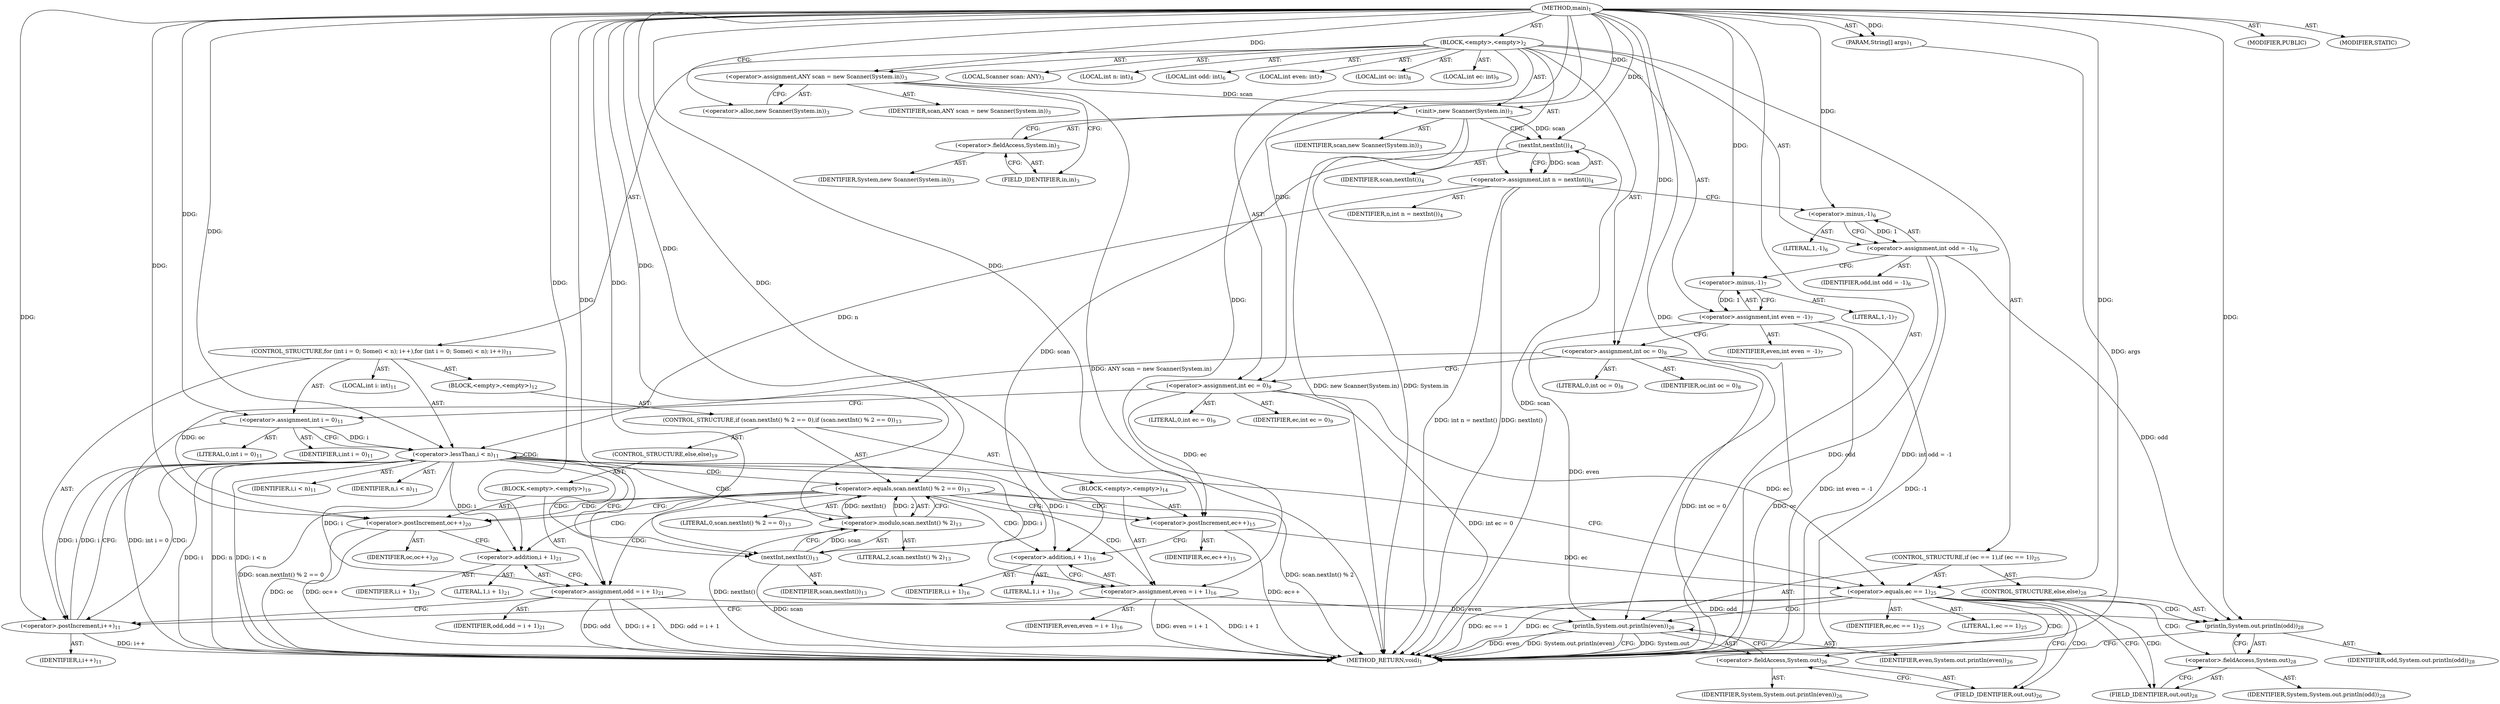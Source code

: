 digraph "main" {  
"19" [label = <(METHOD,main)<SUB>1</SUB>> ]
"20" [label = <(PARAM,String[] args)<SUB>1</SUB>> ]
"21" [label = <(BLOCK,&lt;empty&gt;,&lt;empty&gt;)<SUB>2</SUB>> ]
"4" [label = <(LOCAL,Scanner scan: ANY)<SUB>3</SUB>> ]
"22" [label = <(&lt;operator&gt;.assignment,ANY scan = new Scanner(System.in))<SUB>3</SUB>> ]
"23" [label = <(IDENTIFIER,scan,ANY scan = new Scanner(System.in))<SUB>3</SUB>> ]
"24" [label = <(&lt;operator&gt;.alloc,new Scanner(System.in))<SUB>3</SUB>> ]
"25" [label = <(&lt;init&gt;,new Scanner(System.in))<SUB>3</SUB>> ]
"3" [label = <(IDENTIFIER,scan,new Scanner(System.in))<SUB>3</SUB>> ]
"26" [label = <(&lt;operator&gt;.fieldAccess,System.in)<SUB>3</SUB>> ]
"27" [label = <(IDENTIFIER,System,new Scanner(System.in))<SUB>3</SUB>> ]
"28" [label = <(FIELD_IDENTIFIER,in,in)<SUB>3</SUB>> ]
"29" [label = <(LOCAL,int n: int)<SUB>4</SUB>> ]
"30" [label = <(&lt;operator&gt;.assignment,int n = nextInt())<SUB>4</SUB>> ]
"31" [label = <(IDENTIFIER,n,int n = nextInt())<SUB>4</SUB>> ]
"32" [label = <(nextInt,nextInt())<SUB>4</SUB>> ]
"33" [label = <(IDENTIFIER,scan,nextInt())<SUB>4</SUB>> ]
"34" [label = <(LOCAL,int odd: int)<SUB>6</SUB>> ]
"35" [label = <(&lt;operator&gt;.assignment,int odd = -1)<SUB>6</SUB>> ]
"36" [label = <(IDENTIFIER,odd,int odd = -1)<SUB>6</SUB>> ]
"37" [label = <(&lt;operator&gt;.minus,-1)<SUB>6</SUB>> ]
"38" [label = <(LITERAL,1,-1)<SUB>6</SUB>> ]
"39" [label = <(LOCAL,int even: int)<SUB>7</SUB>> ]
"40" [label = <(&lt;operator&gt;.assignment,int even = -1)<SUB>7</SUB>> ]
"41" [label = <(IDENTIFIER,even,int even = -1)<SUB>7</SUB>> ]
"42" [label = <(&lt;operator&gt;.minus,-1)<SUB>7</SUB>> ]
"43" [label = <(LITERAL,1,-1)<SUB>7</SUB>> ]
"44" [label = <(LOCAL,int oc: int)<SUB>8</SUB>> ]
"45" [label = <(&lt;operator&gt;.assignment,int oc = 0)<SUB>8</SUB>> ]
"46" [label = <(IDENTIFIER,oc,int oc = 0)<SUB>8</SUB>> ]
"47" [label = <(LITERAL,0,int oc = 0)<SUB>8</SUB>> ]
"48" [label = <(LOCAL,int ec: int)<SUB>9</SUB>> ]
"49" [label = <(&lt;operator&gt;.assignment,int ec = 0)<SUB>9</SUB>> ]
"50" [label = <(IDENTIFIER,ec,int ec = 0)<SUB>9</SUB>> ]
"51" [label = <(LITERAL,0,int ec = 0)<SUB>9</SUB>> ]
"52" [label = <(CONTROL_STRUCTURE,for (int i = 0; Some(i &lt; n); i++),for (int i = 0; Some(i &lt; n); i++))<SUB>11</SUB>> ]
"53" [label = <(LOCAL,int i: int)<SUB>11</SUB>> ]
"54" [label = <(&lt;operator&gt;.assignment,int i = 0)<SUB>11</SUB>> ]
"55" [label = <(IDENTIFIER,i,int i = 0)<SUB>11</SUB>> ]
"56" [label = <(LITERAL,0,int i = 0)<SUB>11</SUB>> ]
"57" [label = <(&lt;operator&gt;.lessThan,i &lt; n)<SUB>11</SUB>> ]
"58" [label = <(IDENTIFIER,i,i &lt; n)<SUB>11</SUB>> ]
"59" [label = <(IDENTIFIER,n,i &lt; n)<SUB>11</SUB>> ]
"60" [label = <(&lt;operator&gt;.postIncrement,i++)<SUB>11</SUB>> ]
"61" [label = <(IDENTIFIER,i,i++)<SUB>11</SUB>> ]
"62" [label = <(BLOCK,&lt;empty&gt;,&lt;empty&gt;)<SUB>12</SUB>> ]
"63" [label = <(CONTROL_STRUCTURE,if (scan.nextInt() % 2 == 0),if (scan.nextInt() % 2 == 0))<SUB>13</SUB>> ]
"64" [label = <(&lt;operator&gt;.equals,scan.nextInt() % 2 == 0)<SUB>13</SUB>> ]
"65" [label = <(&lt;operator&gt;.modulo,scan.nextInt() % 2)<SUB>13</SUB>> ]
"66" [label = <(nextInt,nextInt())<SUB>13</SUB>> ]
"67" [label = <(IDENTIFIER,scan,nextInt())<SUB>13</SUB>> ]
"68" [label = <(LITERAL,2,scan.nextInt() % 2)<SUB>13</SUB>> ]
"69" [label = <(LITERAL,0,scan.nextInt() % 2 == 0)<SUB>13</SUB>> ]
"70" [label = <(BLOCK,&lt;empty&gt;,&lt;empty&gt;)<SUB>14</SUB>> ]
"71" [label = <(&lt;operator&gt;.postIncrement,ec++)<SUB>15</SUB>> ]
"72" [label = <(IDENTIFIER,ec,ec++)<SUB>15</SUB>> ]
"73" [label = <(&lt;operator&gt;.assignment,even = i + 1)<SUB>16</SUB>> ]
"74" [label = <(IDENTIFIER,even,even = i + 1)<SUB>16</SUB>> ]
"75" [label = <(&lt;operator&gt;.addition,i + 1)<SUB>16</SUB>> ]
"76" [label = <(IDENTIFIER,i,i + 1)<SUB>16</SUB>> ]
"77" [label = <(LITERAL,1,i + 1)<SUB>16</SUB>> ]
"78" [label = <(CONTROL_STRUCTURE,else,else)<SUB>19</SUB>> ]
"79" [label = <(BLOCK,&lt;empty&gt;,&lt;empty&gt;)<SUB>19</SUB>> ]
"80" [label = <(&lt;operator&gt;.postIncrement,oc++)<SUB>20</SUB>> ]
"81" [label = <(IDENTIFIER,oc,oc++)<SUB>20</SUB>> ]
"82" [label = <(&lt;operator&gt;.assignment,odd = i + 1)<SUB>21</SUB>> ]
"83" [label = <(IDENTIFIER,odd,odd = i + 1)<SUB>21</SUB>> ]
"84" [label = <(&lt;operator&gt;.addition,i + 1)<SUB>21</SUB>> ]
"85" [label = <(IDENTIFIER,i,i + 1)<SUB>21</SUB>> ]
"86" [label = <(LITERAL,1,i + 1)<SUB>21</SUB>> ]
"87" [label = <(CONTROL_STRUCTURE,if (ec == 1),if (ec == 1))<SUB>25</SUB>> ]
"88" [label = <(&lt;operator&gt;.equals,ec == 1)<SUB>25</SUB>> ]
"89" [label = <(IDENTIFIER,ec,ec == 1)<SUB>25</SUB>> ]
"90" [label = <(LITERAL,1,ec == 1)<SUB>25</SUB>> ]
"91" [label = <(println,System.out.println(even))<SUB>26</SUB>> ]
"92" [label = <(&lt;operator&gt;.fieldAccess,System.out)<SUB>26</SUB>> ]
"93" [label = <(IDENTIFIER,System,System.out.println(even))<SUB>26</SUB>> ]
"94" [label = <(FIELD_IDENTIFIER,out,out)<SUB>26</SUB>> ]
"95" [label = <(IDENTIFIER,even,System.out.println(even))<SUB>26</SUB>> ]
"96" [label = <(CONTROL_STRUCTURE,else,else)<SUB>28</SUB>> ]
"97" [label = <(println,System.out.println(odd))<SUB>28</SUB>> ]
"98" [label = <(&lt;operator&gt;.fieldAccess,System.out)<SUB>28</SUB>> ]
"99" [label = <(IDENTIFIER,System,System.out.println(odd))<SUB>28</SUB>> ]
"100" [label = <(FIELD_IDENTIFIER,out,out)<SUB>28</SUB>> ]
"101" [label = <(IDENTIFIER,odd,System.out.println(odd))<SUB>28</SUB>> ]
"102" [label = <(MODIFIER,PUBLIC)> ]
"103" [label = <(MODIFIER,STATIC)> ]
"104" [label = <(METHOD_RETURN,void)<SUB>1</SUB>> ]
  "19" -> "20"  [ label = "AST: "] 
  "19" -> "21"  [ label = "AST: "] 
  "19" -> "102"  [ label = "AST: "] 
  "19" -> "103"  [ label = "AST: "] 
  "19" -> "104"  [ label = "AST: "] 
  "21" -> "4"  [ label = "AST: "] 
  "21" -> "22"  [ label = "AST: "] 
  "21" -> "25"  [ label = "AST: "] 
  "21" -> "29"  [ label = "AST: "] 
  "21" -> "30"  [ label = "AST: "] 
  "21" -> "34"  [ label = "AST: "] 
  "21" -> "35"  [ label = "AST: "] 
  "21" -> "39"  [ label = "AST: "] 
  "21" -> "40"  [ label = "AST: "] 
  "21" -> "44"  [ label = "AST: "] 
  "21" -> "45"  [ label = "AST: "] 
  "21" -> "48"  [ label = "AST: "] 
  "21" -> "49"  [ label = "AST: "] 
  "21" -> "52"  [ label = "AST: "] 
  "21" -> "87"  [ label = "AST: "] 
  "22" -> "23"  [ label = "AST: "] 
  "22" -> "24"  [ label = "AST: "] 
  "25" -> "3"  [ label = "AST: "] 
  "25" -> "26"  [ label = "AST: "] 
  "26" -> "27"  [ label = "AST: "] 
  "26" -> "28"  [ label = "AST: "] 
  "30" -> "31"  [ label = "AST: "] 
  "30" -> "32"  [ label = "AST: "] 
  "32" -> "33"  [ label = "AST: "] 
  "35" -> "36"  [ label = "AST: "] 
  "35" -> "37"  [ label = "AST: "] 
  "37" -> "38"  [ label = "AST: "] 
  "40" -> "41"  [ label = "AST: "] 
  "40" -> "42"  [ label = "AST: "] 
  "42" -> "43"  [ label = "AST: "] 
  "45" -> "46"  [ label = "AST: "] 
  "45" -> "47"  [ label = "AST: "] 
  "49" -> "50"  [ label = "AST: "] 
  "49" -> "51"  [ label = "AST: "] 
  "52" -> "53"  [ label = "AST: "] 
  "52" -> "54"  [ label = "AST: "] 
  "52" -> "57"  [ label = "AST: "] 
  "52" -> "60"  [ label = "AST: "] 
  "52" -> "62"  [ label = "AST: "] 
  "54" -> "55"  [ label = "AST: "] 
  "54" -> "56"  [ label = "AST: "] 
  "57" -> "58"  [ label = "AST: "] 
  "57" -> "59"  [ label = "AST: "] 
  "60" -> "61"  [ label = "AST: "] 
  "62" -> "63"  [ label = "AST: "] 
  "63" -> "64"  [ label = "AST: "] 
  "63" -> "70"  [ label = "AST: "] 
  "63" -> "78"  [ label = "AST: "] 
  "64" -> "65"  [ label = "AST: "] 
  "64" -> "69"  [ label = "AST: "] 
  "65" -> "66"  [ label = "AST: "] 
  "65" -> "68"  [ label = "AST: "] 
  "66" -> "67"  [ label = "AST: "] 
  "70" -> "71"  [ label = "AST: "] 
  "70" -> "73"  [ label = "AST: "] 
  "71" -> "72"  [ label = "AST: "] 
  "73" -> "74"  [ label = "AST: "] 
  "73" -> "75"  [ label = "AST: "] 
  "75" -> "76"  [ label = "AST: "] 
  "75" -> "77"  [ label = "AST: "] 
  "78" -> "79"  [ label = "AST: "] 
  "79" -> "80"  [ label = "AST: "] 
  "79" -> "82"  [ label = "AST: "] 
  "80" -> "81"  [ label = "AST: "] 
  "82" -> "83"  [ label = "AST: "] 
  "82" -> "84"  [ label = "AST: "] 
  "84" -> "85"  [ label = "AST: "] 
  "84" -> "86"  [ label = "AST: "] 
  "87" -> "88"  [ label = "AST: "] 
  "87" -> "91"  [ label = "AST: "] 
  "87" -> "96"  [ label = "AST: "] 
  "88" -> "89"  [ label = "AST: "] 
  "88" -> "90"  [ label = "AST: "] 
  "91" -> "92"  [ label = "AST: "] 
  "91" -> "95"  [ label = "AST: "] 
  "92" -> "93"  [ label = "AST: "] 
  "92" -> "94"  [ label = "AST: "] 
  "96" -> "97"  [ label = "AST: "] 
  "97" -> "98"  [ label = "AST: "] 
  "97" -> "101"  [ label = "AST: "] 
  "98" -> "99"  [ label = "AST: "] 
  "98" -> "100"  [ label = "AST: "] 
  "22" -> "28"  [ label = "CFG: "] 
  "25" -> "32"  [ label = "CFG: "] 
  "30" -> "37"  [ label = "CFG: "] 
  "35" -> "42"  [ label = "CFG: "] 
  "40" -> "45"  [ label = "CFG: "] 
  "45" -> "49"  [ label = "CFG: "] 
  "49" -> "54"  [ label = "CFG: "] 
  "24" -> "22"  [ label = "CFG: "] 
  "26" -> "25"  [ label = "CFG: "] 
  "32" -> "30"  [ label = "CFG: "] 
  "37" -> "35"  [ label = "CFG: "] 
  "42" -> "40"  [ label = "CFG: "] 
  "54" -> "57"  [ label = "CFG: "] 
  "57" -> "66"  [ label = "CFG: "] 
  "57" -> "88"  [ label = "CFG: "] 
  "60" -> "57"  [ label = "CFG: "] 
  "88" -> "94"  [ label = "CFG: "] 
  "88" -> "100"  [ label = "CFG: "] 
  "91" -> "104"  [ label = "CFG: "] 
  "28" -> "26"  [ label = "CFG: "] 
  "92" -> "91"  [ label = "CFG: "] 
  "97" -> "104"  [ label = "CFG: "] 
  "64" -> "71"  [ label = "CFG: "] 
  "64" -> "80"  [ label = "CFG: "] 
  "94" -> "92"  [ label = "CFG: "] 
  "98" -> "97"  [ label = "CFG: "] 
  "65" -> "64"  [ label = "CFG: "] 
  "71" -> "75"  [ label = "CFG: "] 
  "73" -> "60"  [ label = "CFG: "] 
  "100" -> "98"  [ label = "CFG: "] 
  "66" -> "65"  [ label = "CFG: "] 
  "75" -> "73"  [ label = "CFG: "] 
  "80" -> "84"  [ label = "CFG: "] 
  "82" -> "60"  [ label = "CFG: "] 
  "84" -> "82"  [ label = "CFG: "] 
  "19" -> "24"  [ label = "CFG: "] 
  "20" -> "104"  [ label = "DDG: args"] 
  "22" -> "104"  [ label = "DDG: ANY scan = new Scanner(System.in)"] 
  "25" -> "104"  [ label = "DDG: System.in"] 
  "25" -> "104"  [ label = "DDG: new Scanner(System.in)"] 
  "32" -> "104"  [ label = "DDG: scan"] 
  "30" -> "104"  [ label = "DDG: nextInt()"] 
  "30" -> "104"  [ label = "DDG: int n = nextInt()"] 
  "35" -> "104"  [ label = "DDG: odd"] 
  "35" -> "104"  [ label = "DDG: int odd = -1"] 
  "40" -> "104"  [ label = "DDG: -1"] 
  "40" -> "104"  [ label = "DDG: int even = -1"] 
  "45" -> "104"  [ label = "DDG: oc"] 
  "45" -> "104"  [ label = "DDG: int oc = 0"] 
  "49" -> "104"  [ label = "DDG: int ec = 0"] 
  "54" -> "104"  [ label = "DDG: int i = 0"] 
  "57" -> "104"  [ label = "DDG: i"] 
  "57" -> "104"  [ label = "DDG: n"] 
  "57" -> "104"  [ label = "DDG: i &lt; n"] 
  "88" -> "104"  [ label = "DDG: ec"] 
  "88" -> "104"  [ label = "DDG: ec == 1"] 
  "91" -> "104"  [ label = "DDG: System.out"] 
  "91" -> "104"  [ label = "DDG: even"] 
  "91" -> "104"  [ label = "DDG: System.out.println(even)"] 
  "66" -> "104"  [ label = "DDG: scan"] 
  "65" -> "104"  [ label = "DDG: nextInt()"] 
  "64" -> "104"  [ label = "DDG: scan.nextInt() % 2"] 
  "64" -> "104"  [ label = "DDG: scan.nextInt() % 2 == 0"] 
  "80" -> "104"  [ label = "DDG: oc"] 
  "80" -> "104"  [ label = "DDG: oc++"] 
  "82" -> "104"  [ label = "DDG: odd"] 
  "82" -> "104"  [ label = "DDG: i + 1"] 
  "82" -> "104"  [ label = "DDG: odd = i + 1"] 
  "71" -> "104"  [ label = "DDG: ec++"] 
  "73" -> "104"  [ label = "DDG: i + 1"] 
  "73" -> "104"  [ label = "DDG: even = i + 1"] 
  "60" -> "104"  [ label = "DDG: i++"] 
  "19" -> "20"  [ label = "DDG: "] 
  "19" -> "22"  [ label = "DDG: "] 
  "32" -> "30"  [ label = "DDG: scan"] 
  "37" -> "35"  [ label = "DDG: 1"] 
  "42" -> "40"  [ label = "DDG: 1"] 
  "19" -> "45"  [ label = "DDG: "] 
  "19" -> "49"  [ label = "DDG: "] 
  "22" -> "25"  [ label = "DDG: scan"] 
  "19" -> "25"  [ label = "DDG: "] 
  "19" -> "54"  [ label = "DDG: "] 
  "25" -> "32"  [ label = "DDG: scan"] 
  "19" -> "32"  [ label = "DDG: "] 
  "19" -> "37"  [ label = "DDG: "] 
  "19" -> "42"  [ label = "DDG: "] 
  "54" -> "57"  [ label = "DDG: i"] 
  "60" -> "57"  [ label = "DDG: i"] 
  "19" -> "57"  [ label = "DDG: "] 
  "30" -> "57"  [ label = "DDG: n"] 
  "19" -> "60"  [ label = "DDG: "] 
  "57" -> "60"  [ label = "DDG: i"] 
  "49" -> "88"  [ label = "DDG: ec"] 
  "71" -> "88"  [ label = "DDG: ec"] 
  "19" -> "88"  [ label = "DDG: "] 
  "40" -> "91"  [ label = "DDG: even"] 
  "73" -> "91"  [ label = "DDG: even"] 
  "19" -> "91"  [ label = "DDG: "] 
  "35" -> "97"  [ label = "DDG: odd"] 
  "82" -> "97"  [ label = "DDG: odd"] 
  "19" -> "97"  [ label = "DDG: "] 
  "65" -> "64"  [ label = "DDG: nextInt()"] 
  "65" -> "64"  [ label = "DDG: 2"] 
  "19" -> "64"  [ label = "DDG: "] 
  "57" -> "73"  [ label = "DDG: i"] 
  "19" -> "73"  [ label = "DDG: "] 
  "66" -> "65"  [ label = "DDG: scan"] 
  "19" -> "65"  [ label = "DDG: "] 
  "49" -> "71"  [ label = "DDG: ec"] 
  "19" -> "71"  [ label = "DDG: "] 
  "57" -> "82"  [ label = "DDG: i"] 
  "19" -> "82"  [ label = "DDG: "] 
  "32" -> "66"  [ label = "DDG: scan"] 
  "19" -> "66"  [ label = "DDG: "] 
  "57" -> "75"  [ label = "DDG: i"] 
  "19" -> "75"  [ label = "DDG: "] 
  "45" -> "80"  [ label = "DDG: oc"] 
  "19" -> "80"  [ label = "DDG: "] 
  "57" -> "84"  [ label = "DDG: i"] 
  "19" -> "84"  [ label = "DDG: "] 
  "57" -> "60"  [ label = "CDG: "] 
  "57" -> "64"  [ label = "CDG: "] 
  "57" -> "57"  [ label = "CDG: "] 
  "57" -> "66"  [ label = "CDG: "] 
  "57" -> "65"  [ label = "CDG: "] 
  "88" -> "94"  [ label = "CDG: "] 
  "88" -> "98"  [ label = "CDG: "] 
  "88" -> "100"  [ label = "CDG: "] 
  "88" -> "92"  [ label = "CDG: "] 
  "88" -> "97"  [ label = "CDG: "] 
  "88" -> "91"  [ label = "CDG: "] 
  "64" -> "80"  [ label = "CDG: "] 
  "64" -> "73"  [ label = "CDG: "] 
  "64" -> "71"  [ label = "CDG: "] 
  "64" -> "75"  [ label = "CDG: "] 
  "64" -> "84"  [ label = "CDG: "] 
  "64" -> "82"  [ label = "CDG: "] 
}
